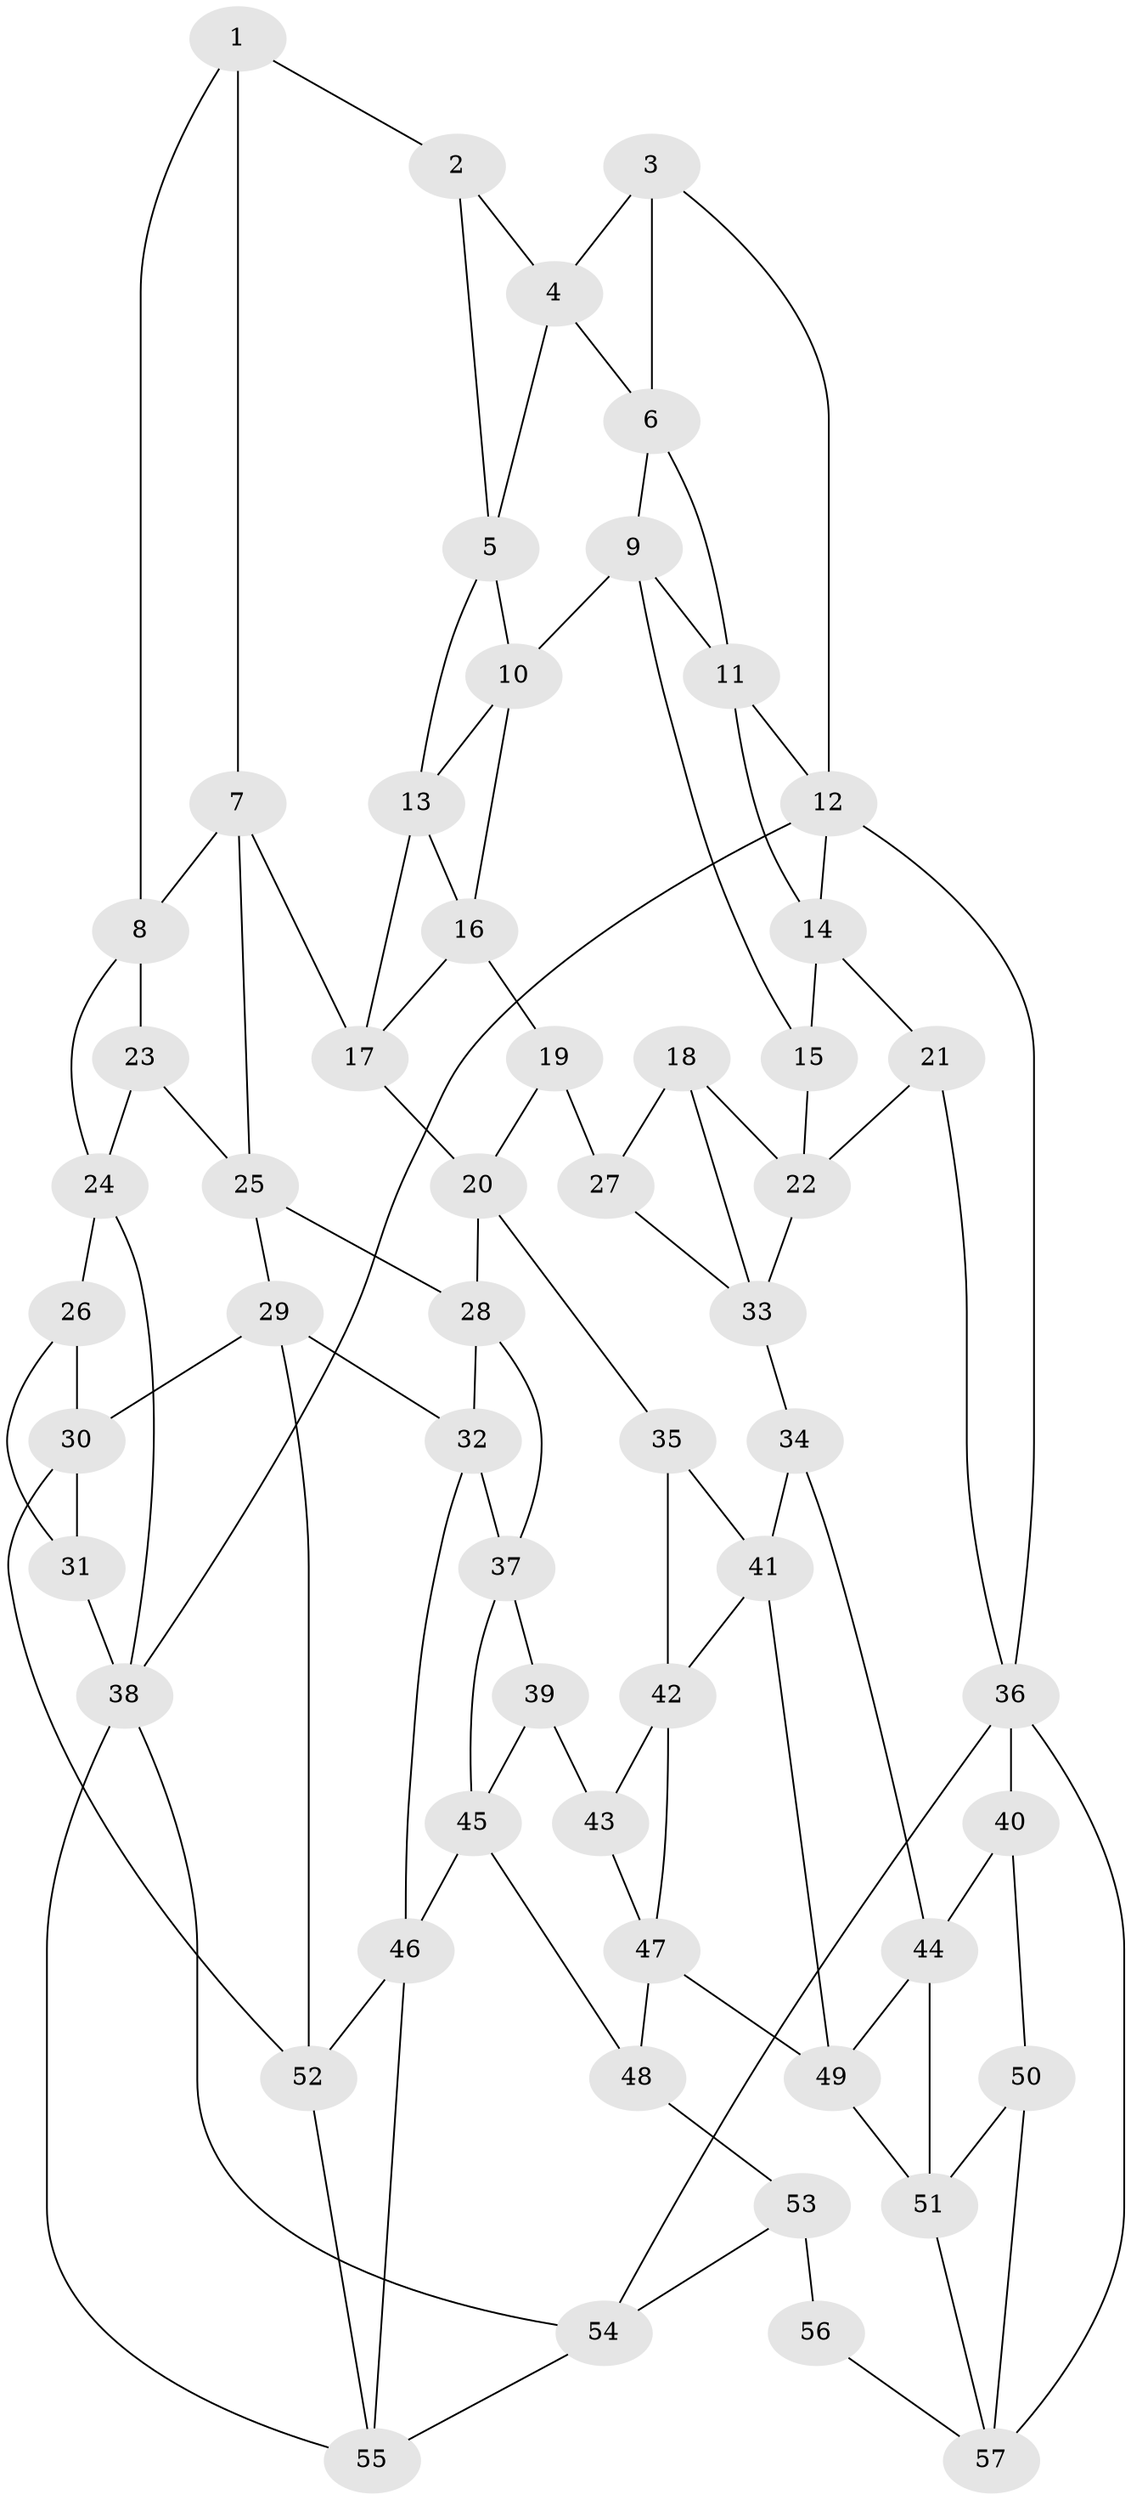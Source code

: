 // original degree distribution, {3: 0.017699115044247787, 4: 0.23008849557522124, 5: 0.5486725663716814, 6: 0.20353982300884957}
// Generated by graph-tools (version 1.1) at 2025/03/03/09/25 03:03:29]
// undirected, 57 vertices, 105 edges
graph export_dot {
graph [start="1"]
  node [color=gray90,style=filled];
  1;
  2;
  3;
  4;
  5;
  6;
  7;
  8;
  9;
  10;
  11;
  12;
  13;
  14;
  15;
  16;
  17;
  18;
  19;
  20;
  21;
  22;
  23;
  24;
  25;
  26;
  27;
  28;
  29;
  30;
  31;
  32;
  33;
  34;
  35;
  36;
  37;
  38;
  39;
  40;
  41;
  42;
  43;
  44;
  45;
  46;
  47;
  48;
  49;
  50;
  51;
  52;
  53;
  54;
  55;
  56;
  57;
  1 -- 2 [weight=1.0];
  1 -- 7 [weight=1.0];
  1 -- 8 [weight=1.0];
  2 -- 4 [weight=1.0];
  2 -- 5 [weight=1.0];
  3 -- 4 [weight=1.0];
  3 -- 6 [weight=1.0];
  3 -- 12 [weight=1.0];
  4 -- 5 [weight=1.0];
  4 -- 6 [weight=1.0];
  5 -- 10 [weight=1.0];
  5 -- 13 [weight=1.0];
  6 -- 9 [weight=1.0];
  6 -- 11 [weight=1.0];
  7 -- 8 [weight=1.0];
  7 -- 17 [weight=1.0];
  7 -- 25 [weight=1.0];
  8 -- 23 [weight=1.0];
  8 -- 24 [weight=1.0];
  9 -- 10 [weight=1.0];
  9 -- 11 [weight=1.0];
  9 -- 15 [weight=1.0];
  10 -- 13 [weight=1.0];
  10 -- 16 [weight=1.0];
  11 -- 12 [weight=1.0];
  11 -- 14 [weight=1.0];
  12 -- 14 [weight=1.0];
  12 -- 36 [weight=1.0];
  12 -- 38 [weight=1.0];
  13 -- 16 [weight=1.0];
  13 -- 17 [weight=1.0];
  14 -- 15 [weight=1.0];
  14 -- 21 [weight=1.0];
  15 -- 22 [weight=1.0];
  16 -- 17 [weight=1.0];
  16 -- 19 [weight=1.0];
  17 -- 20 [weight=1.0];
  18 -- 22 [weight=1.0];
  18 -- 27 [weight=1.0];
  18 -- 33 [weight=1.0];
  19 -- 20 [weight=1.0];
  19 -- 27 [weight=2.0];
  20 -- 28 [weight=1.0];
  20 -- 35 [weight=1.0];
  21 -- 22 [weight=1.0];
  21 -- 36 [weight=1.0];
  22 -- 33 [weight=1.0];
  23 -- 24 [weight=1.0];
  23 -- 25 [weight=1.0];
  24 -- 26 [weight=1.0];
  24 -- 38 [weight=1.0];
  25 -- 28 [weight=1.0];
  25 -- 29 [weight=1.0];
  26 -- 30 [weight=1.0];
  26 -- 31 [weight=1.0];
  27 -- 33 [weight=1.0];
  28 -- 32 [weight=1.0];
  28 -- 37 [weight=1.0];
  29 -- 30 [weight=1.0];
  29 -- 32 [weight=1.0];
  29 -- 52 [weight=1.0];
  30 -- 31 [weight=1.0];
  30 -- 52 [weight=1.0];
  31 -- 38 [weight=2.0];
  32 -- 37 [weight=1.0];
  32 -- 46 [weight=1.0];
  33 -- 34 [weight=1.0];
  34 -- 41 [weight=1.0];
  34 -- 44 [weight=1.0];
  35 -- 41 [weight=1.0];
  35 -- 42 [weight=1.0];
  36 -- 40 [weight=1.0];
  36 -- 54 [weight=1.0];
  36 -- 57 [weight=1.0];
  37 -- 39 [weight=1.0];
  37 -- 45 [weight=1.0];
  38 -- 54 [weight=1.0];
  38 -- 55 [weight=1.0];
  39 -- 43 [weight=2.0];
  39 -- 45 [weight=1.0];
  40 -- 44 [weight=1.0];
  40 -- 50 [weight=1.0];
  41 -- 42 [weight=1.0];
  41 -- 49 [weight=1.0];
  42 -- 43 [weight=1.0];
  42 -- 47 [weight=1.0];
  43 -- 47 [weight=1.0];
  44 -- 49 [weight=1.0];
  44 -- 51 [weight=1.0];
  45 -- 46 [weight=1.0];
  45 -- 48 [weight=1.0];
  46 -- 52 [weight=1.0];
  46 -- 55 [weight=1.0];
  47 -- 48 [weight=1.0];
  47 -- 49 [weight=1.0];
  48 -- 53 [weight=1.0];
  49 -- 51 [weight=1.0];
  50 -- 51 [weight=1.0];
  50 -- 57 [weight=2.0];
  51 -- 57 [weight=1.0];
  52 -- 55 [weight=1.0];
  53 -- 54 [weight=1.0];
  53 -- 56 [weight=2.0];
  54 -- 55 [weight=1.0];
  56 -- 57 [weight=2.0];
}
